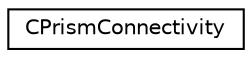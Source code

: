 digraph "Graphical Class Hierarchy"
{
 // LATEX_PDF_SIZE
  edge [fontname="Helvetica",fontsize="10",labelfontname="Helvetica",labelfontsize="10"];
  node [fontname="Helvetica",fontsize="10",shape=record];
  rankdir="LR";
  Node0 [label="CPrismConnectivity",height=0.2,width=0.4,color="black", fillcolor="white", style="filled",URL="$structCPrismConnectivity.html",tooltip=" "];
}
